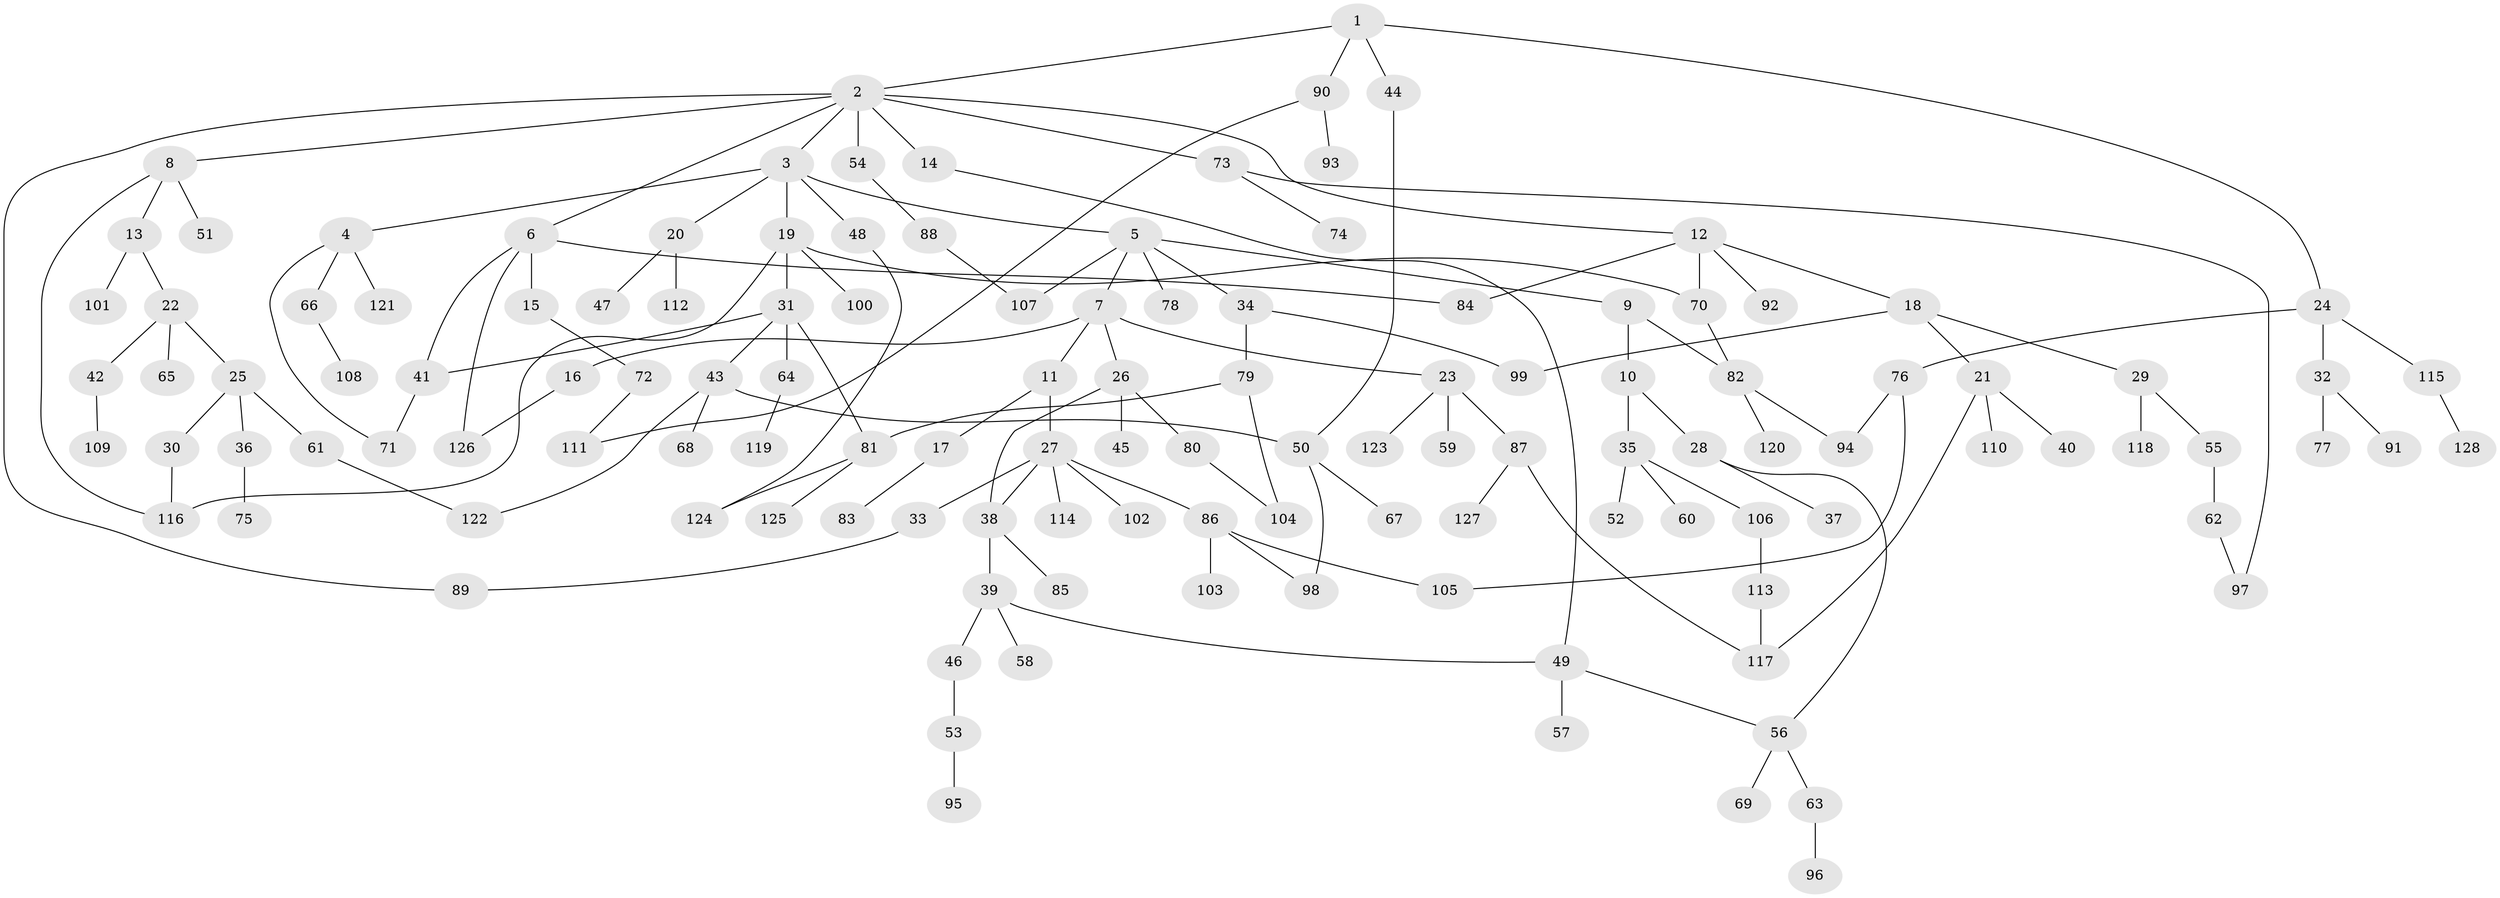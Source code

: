 // Generated by graph-tools (version 1.1) at 2025/13/03/09/25 04:13:26]
// undirected, 128 vertices, 153 edges
graph export_dot {
graph [start="1"]
  node [color=gray90,style=filled];
  1;
  2;
  3;
  4;
  5;
  6;
  7;
  8;
  9;
  10;
  11;
  12;
  13;
  14;
  15;
  16;
  17;
  18;
  19;
  20;
  21;
  22;
  23;
  24;
  25;
  26;
  27;
  28;
  29;
  30;
  31;
  32;
  33;
  34;
  35;
  36;
  37;
  38;
  39;
  40;
  41;
  42;
  43;
  44;
  45;
  46;
  47;
  48;
  49;
  50;
  51;
  52;
  53;
  54;
  55;
  56;
  57;
  58;
  59;
  60;
  61;
  62;
  63;
  64;
  65;
  66;
  67;
  68;
  69;
  70;
  71;
  72;
  73;
  74;
  75;
  76;
  77;
  78;
  79;
  80;
  81;
  82;
  83;
  84;
  85;
  86;
  87;
  88;
  89;
  90;
  91;
  92;
  93;
  94;
  95;
  96;
  97;
  98;
  99;
  100;
  101;
  102;
  103;
  104;
  105;
  106;
  107;
  108;
  109;
  110;
  111;
  112;
  113;
  114;
  115;
  116;
  117;
  118;
  119;
  120;
  121;
  122;
  123;
  124;
  125;
  126;
  127;
  128;
  1 -- 2;
  1 -- 24;
  1 -- 44;
  1 -- 90;
  2 -- 3;
  2 -- 6;
  2 -- 8;
  2 -- 12;
  2 -- 14;
  2 -- 54;
  2 -- 73;
  2 -- 89;
  3 -- 4;
  3 -- 5;
  3 -- 19;
  3 -- 20;
  3 -- 48;
  4 -- 66;
  4 -- 71;
  4 -- 121;
  5 -- 7;
  5 -- 9;
  5 -- 34;
  5 -- 78;
  5 -- 107;
  6 -- 15;
  6 -- 84;
  6 -- 41;
  6 -- 126;
  7 -- 11;
  7 -- 16;
  7 -- 23;
  7 -- 26;
  8 -- 13;
  8 -- 51;
  8 -- 116;
  9 -- 10;
  9 -- 82;
  10 -- 28;
  10 -- 35;
  11 -- 17;
  11 -- 27;
  12 -- 18;
  12 -- 92;
  12 -- 70;
  12 -- 84;
  13 -- 22;
  13 -- 101;
  14 -- 49;
  15 -- 72;
  16 -- 126;
  17 -- 83;
  18 -- 21;
  18 -- 29;
  18 -- 99;
  19 -- 31;
  19 -- 70;
  19 -- 100;
  19 -- 116;
  20 -- 47;
  20 -- 112;
  21 -- 40;
  21 -- 110;
  21 -- 117;
  22 -- 25;
  22 -- 42;
  22 -- 65;
  23 -- 59;
  23 -- 87;
  23 -- 123;
  24 -- 32;
  24 -- 76;
  24 -- 115;
  25 -- 30;
  25 -- 36;
  25 -- 61;
  26 -- 38;
  26 -- 45;
  26 -- 80;
  27 -- 33;
  27 -- 86;
  27 -- 102;
  27 -- 114;
  27 -- 38;
  28 -- 37;
  28 -- 56;
  29 -- 55;
  29 -- 118;
  30 -- 116;
  31 -- 41;
  31 -- 43;
  31 -- 64;
  31 -- 81;
  32 -- 77;
  32 -- 91;
  33 -- 89;
  34 -- 79;
  34 -- 99;
  35 -- 52;
  35 -- 60;
  35 -- 106;
  36 -- 75;
  38 -- 39;
  38 -- 85;
  39 -- 46;
  39 -- 49;
  39 -- 58;
  41 -- 71;
  42 -- 109;
  43 -- 50;
  43 -- 68;
  43 -- 122;
  44 -- 50;
  46 -- 53;
  48 -- 124;
  49 -- 57;
  49 -- 56;
  50 -- 67;
  50 -- 98;
  53 -- 95;
  54 -- 88;
  55 -- 62;
  56 -- 63;
  56 -- 69;
  61 -- 122;
  62 -- 97;
  63 -- 96;
  64 -- 119;
  66 -- 108;
  70 -- 82;
  72 -- 111;
  73 -- 74;
  73 -- 97;
  76 -- 94;
  76 -- 105;
  79 -- 81;
  79 -- 104;
  80 -- 104;
  81 -- 124;
  81 -- 125;
  82 -- 120;
  82 -- 94;
  86 -- 98;
  86 -- 103;
  86 -- 105;
  87 -- 117;
  87 -- 127;
  88 -- 107;
  90 -- 93;
  90 -- 111;
  106 -- 113;
  113 -- 117;
  115 -- 128;
}
